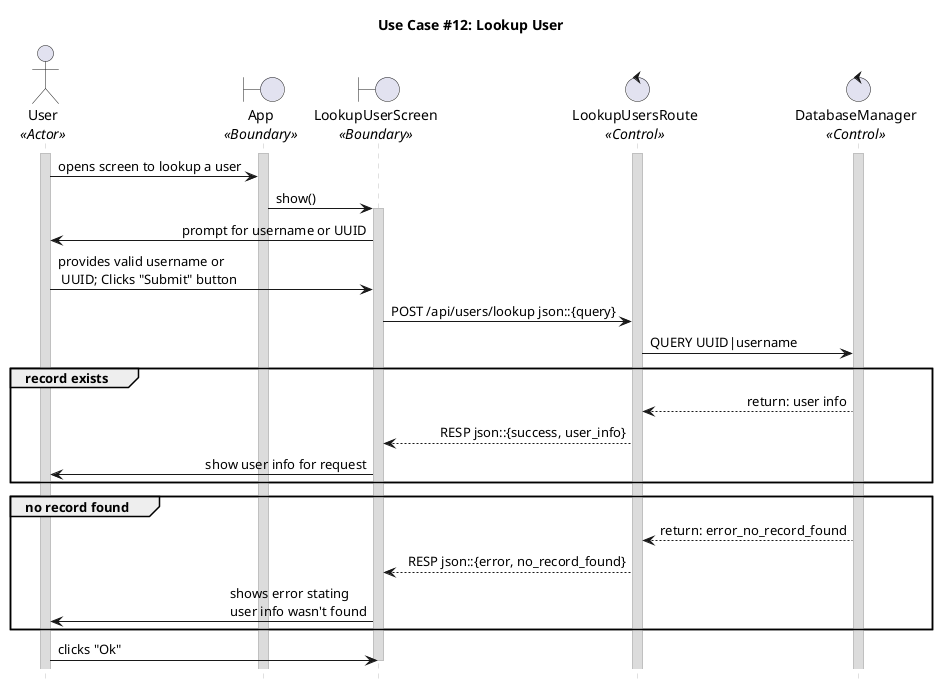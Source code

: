 @startuml uc12_group
title "Use Case #12: Lookup User"

'Styling goes here
hide footbox
skinparam stereotypePosition bottom
skinparam sequenceMessageAlign direction
skinparam sequence {
	LifeLineBorderColor #Silver
	LifeLineBackgroundColor #Gainsboro
}

'Setup the objects involved here
actor User as u <<Actor>>
boundary App as a <<Boundary>>
boundary LookupUserScreen as lus <<Boundary>>
control LookupUsersRoute as lur <<Control>>
control DatabaseManager as dbm <<Control>>

'Setup persistent objects here
activate u
activate a
activate lur
activate dbm

'--- FLOW OF CONTROL STARTS HERE ---
'User sends UUID or username to server.
u -> a: opens screen to lookup a user
a -> lus: show()
activate lus
lus -> u: prompt for username or UUID
u -> lus: provides valid username or\n UUID; Clicks "Submit" button

'Server responds with user’s public key, username, and UUID.
lus -> lur: POST /api/users/lookup json::{query}
lur -> dbm: QUERY UUID|username

group record exists

	dbm --> lur: return: user info
	lur --> lus: RESP json::{success, user_info}
	lus -> u: show user info for request

end
group no record found

	dbm --> lur: return: error_no_record_found
	lur --> lus: RESP json::{error, no_record_found}
	lus -> u: shows error stating \nuser info wasn't found

end

'Cleanup
u -> lus: clicks "Ok"
deactivate lus
'--- FLOW OF CONTROL ENDS HERE   ---

@enduml
